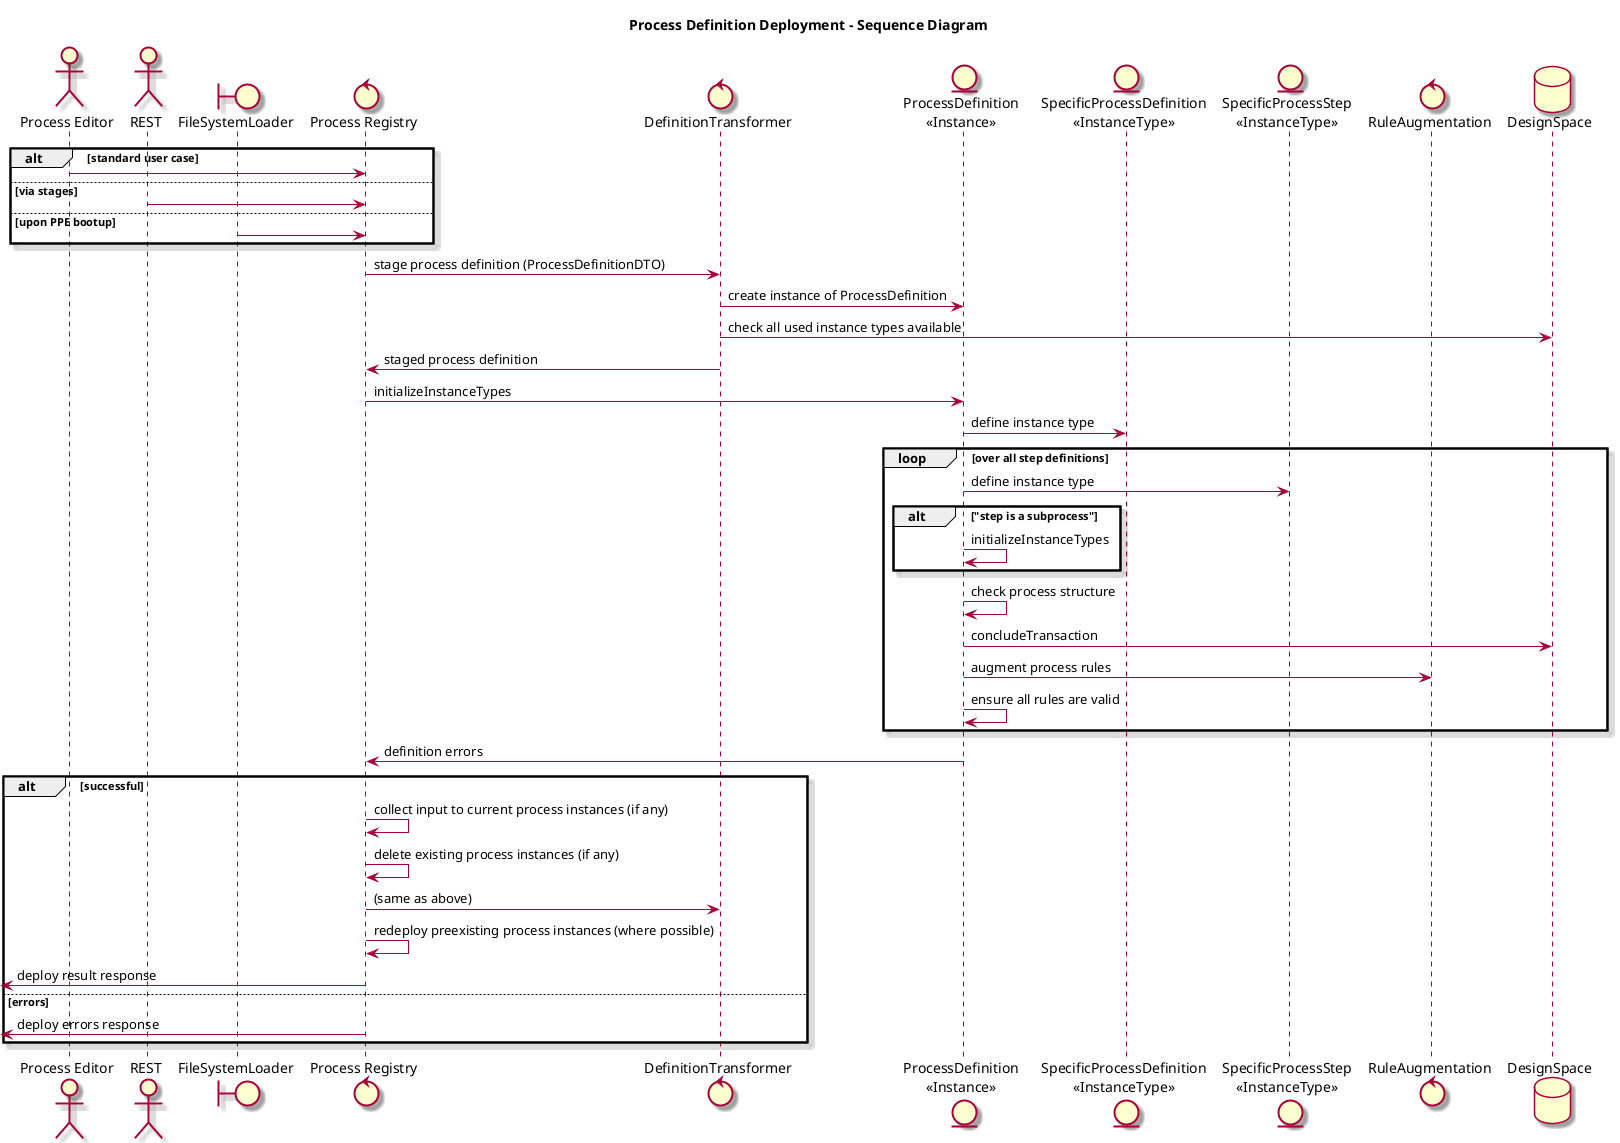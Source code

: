 @startuml

skin rose

title "Process Definition Deployment - Sequence Diagram"

actor "Process Editor" as UI
actor "REST" as REST
boundary "FileSystemLoader" as File
control "Process Registry" as Reg
control "DefinitionTransformer" as Def 
entity "ProcessDefinition\n<<Instance>>" as pdef
entity "SpecificProcessDefinition\n<<InstanceType>>" as pdef2
entity "SpecificProcessStep\n<<InstanceType>>" as sdef
control "RuleAugmentation" as aug
database "DesignSpace" as ds

alt standard user case
UI -> Reg
else via stages
REST -> Reg
else upon PPE bootup
File -> Reg
end

Reg -> Def : stage process definition (ProcessDefinitionDTO)
Def -> pdef : create instance of ProcessDefinition
Def -> ds : check all used instance types available
Def -> Reg : staged process definition
Reg -> pdef : initializeInstanceTypes
pdef -> pdef2 : define instance type 
loop over all step definitions
pdef -> sdef : define instance type
alt "step is a subprocess"
	pdef -> pdef : initializeInstanceTypes
end
pdef -> pdef : check process structure
pdef -> ds : concludeTransaction
pdef -> aug : augment process rules
pdef -> pdef : ensure all rules are valid
end


pdef -> Reg : definition errors
alt successful
Reg -> Reg : collect input to current process instances (if any)
Reg -> Reg : delete existing process instances (if any)
Reg -> Def : (same as above)
Reg -> Reg : redeploy preexisting process instances (where possible)
[<- Reg : deploy result response
else errors
[<- Reg : deploy errors response
end



@enduml